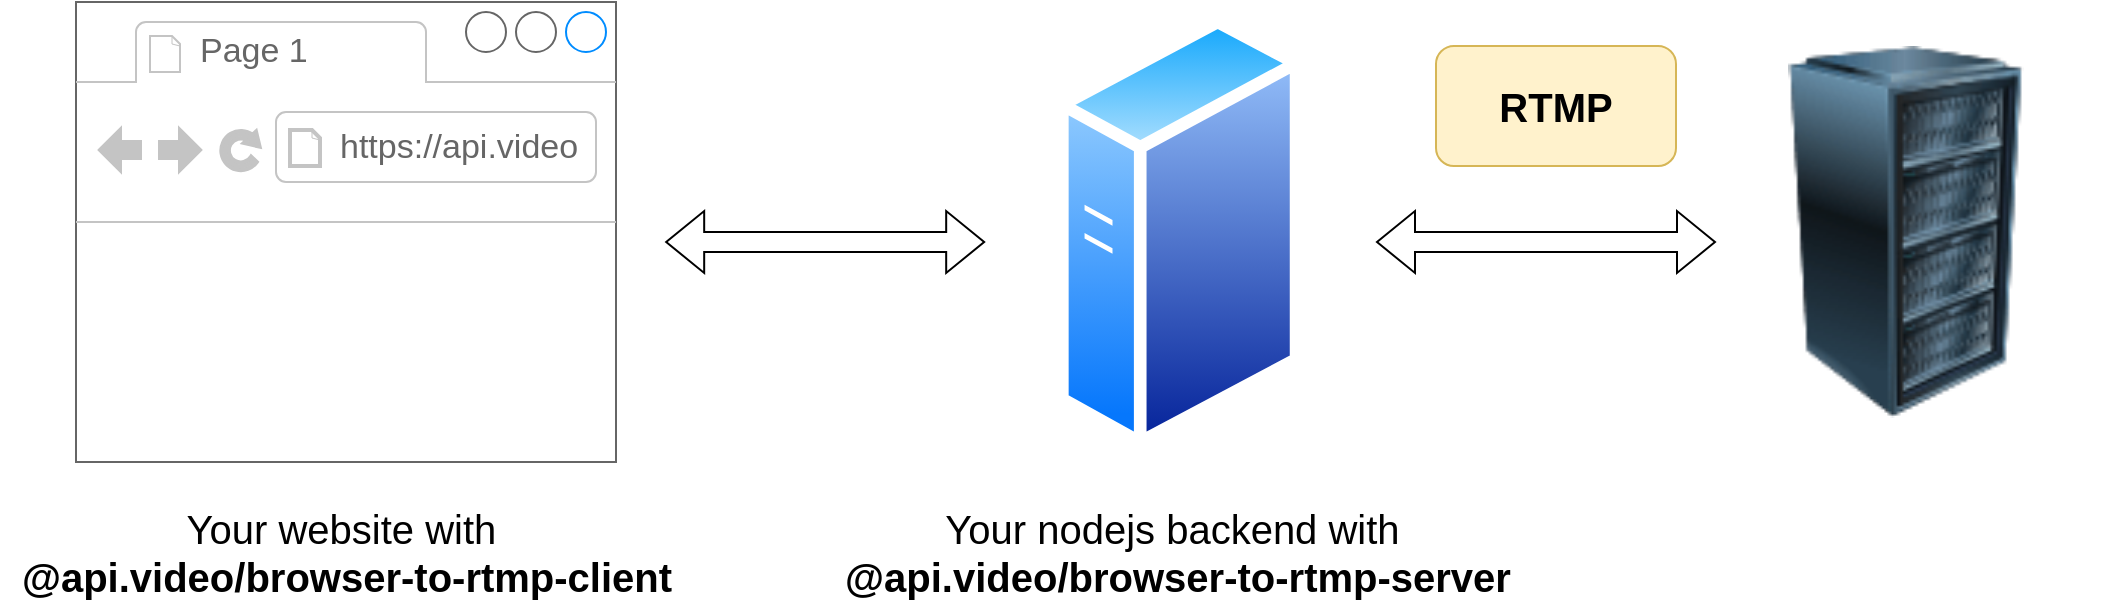 <mxfile version="16.1.0" type="device"><diagram name="Page-1" id="822b0af5-4adb-64df-f703-e8dfc1f81529"><mxGraphModel dx="1426" dy="1819" grid="0" gridSize="10" guides="1" tooltips="1" connect="1" arrows="1" fold="1" page="1" pageScale="1" pageWidth="1100" pageHeight="850" background="none" math="0" shadow="0"><root><mxCell id="0"/><mxCell id="1" parent="0"/><mxCell id="39JMxFThkQB892-HnRWv-1" value="" style="strokeWidth=1;shadow=0;dashed=0;align=center;html=1;shape=mxgraph.mockup.containers.browserWindow;rSize=0;strokeColor=#666666;strokeColor2=#008cff;strokeColor3=#c4c4c4;mainText=,;recursiveResize=0;" vertex="1" parent="1"><mxGeometry x="40" y="120" width="270" height="230" as="geometry"/></mxCell><mxCell id="39JMxFThkQB892-HnRWv-2" value="Page 1" style="strokeWidth=1;shadow=0;dashed=0;align=center;html=1;shape=mxgraph.mockup.containers.anchor;fontSize=17;fontColor=#666666;align=left;" vertex="1" parent="39JMxFThkQB892-HnRWv-1"><mxGeometry x="60" y="12" width="110" height="26" as="geometry"/></mxCell><mxCell id="39JMxFThkQB892-HnRWv-3" value="https://api.video" style="strokeWidth=1;shadow=0;dashed=0;align=center;html=1;shape=mxgraph.mockup.containers.anchor;rSize=0;fontSize=17;fontColor=#666666;align=left;" vertex="1" parent="39JMxFThkQB892-HnRWv-1"><mxGeometry x="130" y="60" width="250" height="26" as="geometry"/></mxCell><mxCell id="39JMxFThkQB892-HnRWv-7" value="" style="shape=image;html=1;verticalAlign=top;verticalLabelPosition=bottom;labelBackgroundColor=#ffffff;imageAspect=0;aspect=fixed;image=https://cdn0.iconfinder.com/data/icons/luisance_pack/128/webcam.png" vertex="1" parent="39JMxFThkQB892-HnRWv-1"><mxGeometry x="90" y="130" width="90" height="90" as="geometry"/></mxCell><mxCell id="39JMxFThkQB892-HnRWv-4" value="" style="aspect=fixed;perimeter=ellipsePerimeter;html=1;align=center;shadow=0;dashed=0;spacingTop=3;image;image=img/lib/active_directory/generic_server.svg;" vertex="1" parent="1"><mxGeometry x="530" y="125" width="123.2" height="220" as="geometry"/></mxCell><mxCell id="39JMxFThkQB892-HnRWv-5" value="" style="shape=image;html=1;verticalAlign=top;verticalLabelPosition=bottom;labelBackgroundColor=#ffffff;imageAspect=0;aspect=fixed;image=https://cdn0.iconfinder.com/data/icons/long-shadow-web-icons/512/nodejs-128.png" vertex="1" parent="1"><mxGeometry x="593.2" y="285" width="60" height="60" as="geometry"/></mxCell><mxCell id="39JMxFThkQB892-HnRWv-6" value="" style="shape=flexArrow;endArrow=classic;startArrow=classic;html=1;rounded=0;" edge="1" parent="1"><mxGeometry width="100" height="100" relative="1" as="geometry"><mxPoint x="334.59" y="240" as="sourcePoint"/><mxPoint x="494.59" y="240" as="targetPoint"/></mxGeometry></mxCell><mxCell id="39JMxFThkQB892-HnRWv-8" value="" style="image;html=1;image=img/lib/clip_art/computers/Server_Rack_128x128.png" vertex="1" parent="1"><mxGeometry x="850" y="142" width="210" height="186" as="geometry"/></mxCell><mxCell id="39JMxFThkQB892-HnRWv-9" value="" style="shape=flexArrow;endArrow=classic;startArrow=classic;html=1;rounded=0;" edge="1" parent="1"><mxGeometry width="100" height="100" relative="1" as="geometry"><mxPoint x="690" y="240" as="sourcePoint"/><mxPoint x="860" y="240" as="targetPoint"/></mxGeometry></mxCell><mxCell id="39JMxFThkQB892-HnRWv-10" value="&lt;font style=&quot;font-size: 20px&quot;&gt;&lt;b&gt;RTMP&lt;/b&gt;&lt;/font&gt;" style="rounded=1;whiteSpace=wrap;html=1;fillColor=#fff2cc;strokeColor=#d6b656;" vertex="1" parent="1"><mxGeometry x="720" y="142" width="120" height="60" as="geometry"/></mxCell><mxCell id="39JMxFThkQB892-HnRWv-11" value="" style="shape=image;verticalLabelPosition=bottom;labelBackgroundColor=#ffffff;verticalAlign=top;aspect=fixed;imageAspect=0;image=https://ik.imagekit.io/ably/ghost/prod/2021/03/socket-io-logo.jpeg?tr=w-1520;" vertex="1" parent="1"><mxGeometry x="340" y="137" width="149.18" height="70" as="geometry"/></mxCell><mxCell id="39JMxFThkQB892-HnRWv-13" value="Your website with&amp;nbsp;&lt;br&gt;&lt;b&gt;@api.video/browser-to-rtmp-client&lt;/b&gt;" style="text;html=1;strokeColor=none;fillColor=none;align=center;verticalAlign=middle;whiteSpace=wrap;rounded=0;fontSize=20;" vertex="1" parent="1"><mxGeometry x="2.5" y="380" width="345" height="30" as="geometry"/></mxCell><mxCell id="39JMxFThkQB892-HnRWv-14" value="Your nodejs backend with&amp;nbsp;&lt;br&gt;&lt;b&gt;@api.video/browser-to-rtmp-server&lt;/b&gt;" style="text;html=1;strokeColor=none;fillColor=none;align=center;verticalAlign=middle;whiteSpace=wrap;rounded=0;fontSize=20;" vertex="1" parent="1"><mxGeometry x="422.4" y="380" width="338.4" height="30" as="geometry"/></mxCell></root></mxGraphModel></diagram></mxfile>